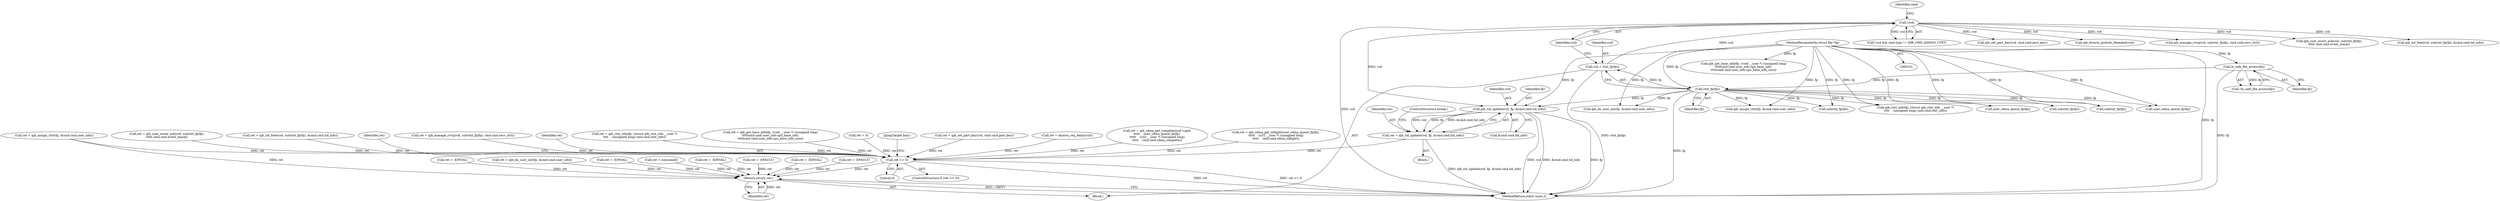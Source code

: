 digraph "0_linux_e6bd18f57aad1a2d1ef40e646d03ed0f2515c9e3_2@pointer" {
"1000594" [label="(Call,qib_tid_update(rcd, fp, &cmd.cmd.tid_info))"];
"1000493" [label="(Call,!rcd)"];
"1000487" [label="(Call,rcd = ctxt_fp(fp))"];
"1000489" [label="(Call,ctxt_fp(fp))"];
"1000124" [label="(Call,ib_safe_file_access(fp))"];
"1000102" [label="(MethodParameterIn,struct file *fp)"];
"1000592" [label="(Call,ret = qib_tid_update(rcd, fp, &cmd.cmd.tid_info))"];
"1000716" [label="(Call,ret >= 0)"];
"1000723" [label="(Return,return ret;)"];
"1000512" [label="(Call,ret = qib_assign_ctxt(fp, &cmd.cmd.user_info))"];
"1000497" [label="(Identifier,cmd)"];
"1000720" [label="(Identifier,ret)"];
"1000564" [label="(Call,ret = qib_manage_rcvq(rcd, subctxt_fp(fp), cmd.cmd.recv_ctrl))"];
"1000717" [label="(Identifier,ret)"];
"1000597" [label="(Call,&cmd.cmd.tid_info)"];
"1000490" [label="(Identifier,fp)"];
"1000718" [label="(Literal,0)"];
"1000595" [label="(Identifier,rcd)"];
"1000593" [label="(Identifier,ret)"];
"1000577" [label="(Call,ret = qib_ctxt_info(fp, (struct qib_ctxt_info __user *)\n\t\t\t\t    (unsigned long) cmd.cmd.ctxt_info))"];
"1000603" [label="(ControlStructure,break;)"];
"1000540" [label="(Call,ret = qib_get_base_info(fp, (void __user *) (unsigned long)\n\t\t\t\t\tcmd.cmd.user_info.spu_base_info,\n\t\t\t\t\tcmd.cmd.user_info.spu_base_info_size))"];
"1000137" [label="(Call,ret = -EINVAL)"];
"1000487" [label="(Call,rcd = ctxt_fp(fp))"];
"1000117" [label="(Call,ret = 0)"];
"1000671" [label="(Call,user_sdma_queue_fp(fp))"];
"1000527" [label="(Call,ret = qib_do_user_init(fp, &cmd.cmd.user_info))"];
"1000529" [label="(Call,qib_do_user_init(fp, &cmd.cmd.user_info))"];
"1000453" [label="(Call,ret = -EINVAL)"];
"1000719" [label="(Call,ret = consumed)"];
"1000596" [label="(Identifier,fp)"];
"1000468" [label="(Call,ret = -EINVAL)"];
"1000716" [label="(Call,ret >= 0)"];
"1000479" [label="(Call,ret = -EFAULT)"];
"1000494" [label="(Identifier,rcd)"];
"1000609" [label="(Call,subctxt_fp(fp))"];
"1000542" [label="(Call,qib_get_base_info(fp, (void __user *) (unsigned long)\n\t\t\t\t\tcmd.cmd.user_info.spu_base_info,\n\t\t\t\t\tcmd.cmd.user_info.spu_base_info_size))"];
"1000492" [label="(Call,!rcd && cmd.type != QIB_CMD_ASSIGN_CTXT)"];
"1000722" [label="(JumpTarget,bail:)"];
"1000488" [label="(Identifier,rcd)"];
"1000501" [label="(Call,ret = -EINVAL)"];
"1000621" [label="(Call,qib_set_part_key(rcd, cmd.cmd.part_key))"];
"1000124" [label="(Call,ib_safe_file_access(fp))"];
"1000724" [label="(Identifier,ret)"];
"1000707" [label="(Call,subctxt_fp(fp))"];
"1000632" [label="(Call,qib_disarm_piobufs_ifneeded(rcd))"];
"1000489" [label="(Call,ctxt_fp(fp))"];
"1000125" [label="(Identifier,fp)"];
"1000690" [label="(Call,user_sdma_queue_fp(fp))"];
"1000162" [label="(Call,ret = -EFAULT)"];
"1000592" [label="(Call,ret = qib_tid_update(rcd, fp, &cmd.cmd.tid_info))"];
"1000725" [label="(MethodReturn,static ssize_t)"];
"1000102" [label="(MethodParameterIn,struct file *fp)"];
"1000106" [label="(Block,)"];
"1000514" [label="(Call,qib_assign_ctxt(fp, &cmd.cmd.user_info))"];
"1000723" [label="(Return,return ret;)"];
"1000493" [label="(Call,!rcd)"];
"1000619" [label="(Call,ret = qib_set_part_key(rcd, cmd.cmd.part_key))"];
"1000634" [label="(Call,ret = disarm_req_delay(rcd))"];
"1000510" [label="(Block,)"];
"1000715" [label="(ControlStructure,if (ret >= 0))"];
"1000684" [label="(Call,ret = qib_sdma_get_complete(rcd->ppd,\n\t\t\t\t\t    user_sdma_queue_fp(fp),\n\t\t\t\t\t    (u32 __user *) (unsigned long)\n\t\t\t\t\t    cmd.cmd.sdma_complete))"];
"1000566" [label="(Call,qib_manage_rcvq(rcd, subctxt_fp(fp), cmd.cmd.recv_ctrl))"];
"1000705" [label="(Call,qib_user_event_ack(rcd, subctxt_fp(fp),\n\t\t\t\t\t cmd.cmd.event_mask))"];
"1000668" [label="(Call,ret = qib_sdma_get_inflight(user_sdma_queue_fp(fp),\n\t\t\t\t\t    (u32 __user *) (unsigned long)\n\t\t\t\t\t    cmd.cmd.sdma_inflight))"];
"1000607" [label="(Call,qib_tid_free(rcd, subctxt_fp(fp), &cmd.cmd.tid_info))"];
"1000703" [label="(Call,ret = qib_user_event_ack(rcd, subctxt_fp(fp),\n\t\t\t\t\t cmd.cmd.event_mask))"];
"1000123" [label="(Call,!ib_safe_file_access(fp))"];
"1000579" [label="(Call,qib_ctxt_info(fp, (struct qib_ctxt_info __user *)\n\t\t\t\t    (unsigned long) cmd.cmd.ctxt_info))"];
"1000605" [label="(Call,ret = qib_tid_free(rcd, subctxt_fp(fp), &cmd.cmd.tid_info))"];
"1000568" [label="(Call,subctxt_fp(fp))"];
"1000594" [label="(Call,qib_tid_update(rcd, fp, &cmd.cmd.tid_info))"];
"1000594" -> "1000592"  [label="AST: "];
"1000594" -> "1000597"  [label="CFG: "];
"1000595" -> "1000594"  [label="AST: "];
"1000596" -> "1000594"  [label="AST: "];
"1000597" -> "1000594"  [label="AST: "];
"1000592" -> "1000594"  [label="CFG: "];
"1000594" -> "1000725"  [label="DDG: rcd"];
"1000594" -> "1000725"  [label="DDG: &cmd.cmd.tid_info"];
"1000594" -> "1000725"  [label="DDG: fp"];
"1000594" -> "1000592"  [label="DDG: rcd"];
"1000594" -> "1000592"  [label="DDG: fp"];
"1000594" -> "1000592"  [label="DDG: &cmd.cmd.tid_info"];
"1000493" -> "1000594"  [label="DDG: rcd"];
"1000489" -> "1000594"  [label="DDG: fp"];
"1000102" -> "1000594"  [label="DDG: fp"];
"1000493" -> "1000492"  [label="AST: "];
"1000493" -> "1000494"  [label="CFG: "];
"1000494" -> "1000493"  [label="AST: "];
"1000497" -> "1000493"  [label="CFG: "];
"1000492" -> "1000493"  [label="CFG: "];
"1000493" -> "1000725"  [label="DDG: rcd"];
"1000493" -> "1000492"  [label="DDG: rcd"];
"1000487" -> "1000493"  [label="DDG: rcd"];
"1000493" -> "1000566"  [label="DDG: rcd"];
"1000493" -> "1000607"  [label="DDG: rcd"];
"1000493" -> "1000621"  [label="DDG: rcd"];
"1000493" -> "1000632"  [label="DDG: rcd"];
"1000493" -> "1000705"  [label="DDG: rcd"];
"1000487" -> "1000106"  [label="AST: "];
"1000487" -> "1000489"  [label="CFG: "];
"1000488" -> "1000487"  [label="AST: "];
"1000489" -> "1000487"  [label="AST: "];
"1000494" -> "1000487"  [label="CFG: "];
"1000487" -> "1000725"  [label="DDG: ctxt_fp(fp)"];
"1000489" -> "1000487"  [label="DDG: fp"];
"1000489" -> "1000490"  [label="CFG: "];
"1000490" -> "1000489"  [label="AST: "];
"1000489" -> "1000725"  [label="DDG: fp"];
"1000124" -> "1000489"  [label="DDG: fp"];
"1000102" -> "1000489"  [label="DDG: fp"];
"1000489" -> "1000514"  [label="DDG: fp"];
"1000489" -> "1000529"  [label="DDG: fp"];
"1000489" -> "1000568"  [label="DDG: fp"];
"1000489" -> "1000579"  [label="DDG: fp"];
"1000489" -> "1000609"  [label="DDG: fp"];
"1000489" -> "1000671"  [label="DDG: fp"];
"1000489" -> "1000690"  [label="DDG: fp"];
"1000489" -> "1000707"  [label="DDG: fp"];
"1000124" -> "1000123"  [label="AST: "];
"1000124" -> "1000125"  [label="CFG: "];
"1000125" -> "1000124"  [label="AST: "];
"1000123" -> "1000124"  [label="CFG: "];
"1000124" -> "1000725"  [label="DDG: fp"];
"1000124" -> "1000123"  [label="DDG: fp"];
"1000102" -> "1000124"  [label="DDG: fp"];
"1000102" -> "1000101"  [label="AST: "];
"1000102" -> "1000725"  [label="DDG: fp"];
"1000102" -> "1000514"  [label="DDG: fp"];
"1000102" -> "1000529"  [label="DDG: fp"];
"1000102" -> "1000542"  [label="DDG: fp"];
"1000102" -> "1000568"  [label="DDG: fp"];
"1000102" -> "1000579"  [label="DDG: fp"];
"1000102" -> "1000609"  [label="DDG: fp"];
"1000102" -> "1000671"  [label="DDG: fp"];
"1000102" -> "1000690"  [label="DDG: fp"];
"1000102" -> "1000707"  [label="DDG: fp"];
"1000592" -> "1000510"  [label="AST: "];
"1000593" -> "1000592"  [label="AST: "];
"1000603" -> "1000592"  [label="CFG: "];
"1000592" -> "1000725"  [label="DDG: qib_tid_update(rcd, fp, &cmd.cmd.tid_info)"];
"1000592" -> "1000716"  [label="DDG: ret"];
"1000716" -> "1000715"  [label="AST: "];
"1000716" -> "1000718"  [label="CFG: "];
"1000717" -> "1000716"  [label="AST: "];
"1000718" -> "1000716"  [label="AST: "];
"1000720" -> "1000716"  [label="CFG: "];
"1000722" -> "1000716"  [label="CFG: "];
"1000716" -> "1000725"  [label="DDG: ret >= 0"];
"1000716" -> "1000725"  [label="DDG: ret"];
"1000512" -> "1000716"  [label="DDG: ret"];
"1000684" -> "1000716"  [label="DDG: ret"];
"1000668" -> "1000716"  [label="DDG: ret"];
"1000605" -> "1000716"  [label="DDG: ret"];
"1000703" -> "1000716"  [label="DDG: ret"];
"1000619" -> "1000716"  [label="DDG: ret"];
"1000577" -> "1000716"  [label="DDG: ret"];
"1000634" -> "1000716"  [label="DDG: ret"];
"1000564" -> "1000716"  [label="DDG: ret"];
"1000117" -> "1000716"  [label="DDG: ret"];
"1000540" -> "1000716"  [label="DDG: ret"];
"1000716" -> "1000723"  [label="DDG: ret"];
"1000723" -> "1000106"  [label="AST: "];
"1000723" -> "1000724"  [label="CFG: "];
"1000724" -> "1000723"  [label="AST: "];
"1000725" -> "1000723"  [label="CFG: "];
"1000723" -> "1000725"  [label="DDG: <RET>"];
"1000724" -> "1000723"  [label="DDG: ret"];
"1000512" -> "1000723"  [label="DDG: ret"];
"1000527" -> "1000723"  [label="DDG: ret"];
"1000479" -> "1000723"  [label="DDG: ret"];
"1000719" -> "1000723"  [label="DDG: ret"];
"1000137" -> "1000723"  [label="DDG: ret"];
"1000501" -> "1000723"  [label="DDG: ret"];
"1000468" -> "1000723"  [label="DDG: ret"];
"1000162" -> "1000723"  [label="DDG: ret"];
"1000453" -> "1000723"  [label="DDG: ret"];
}
